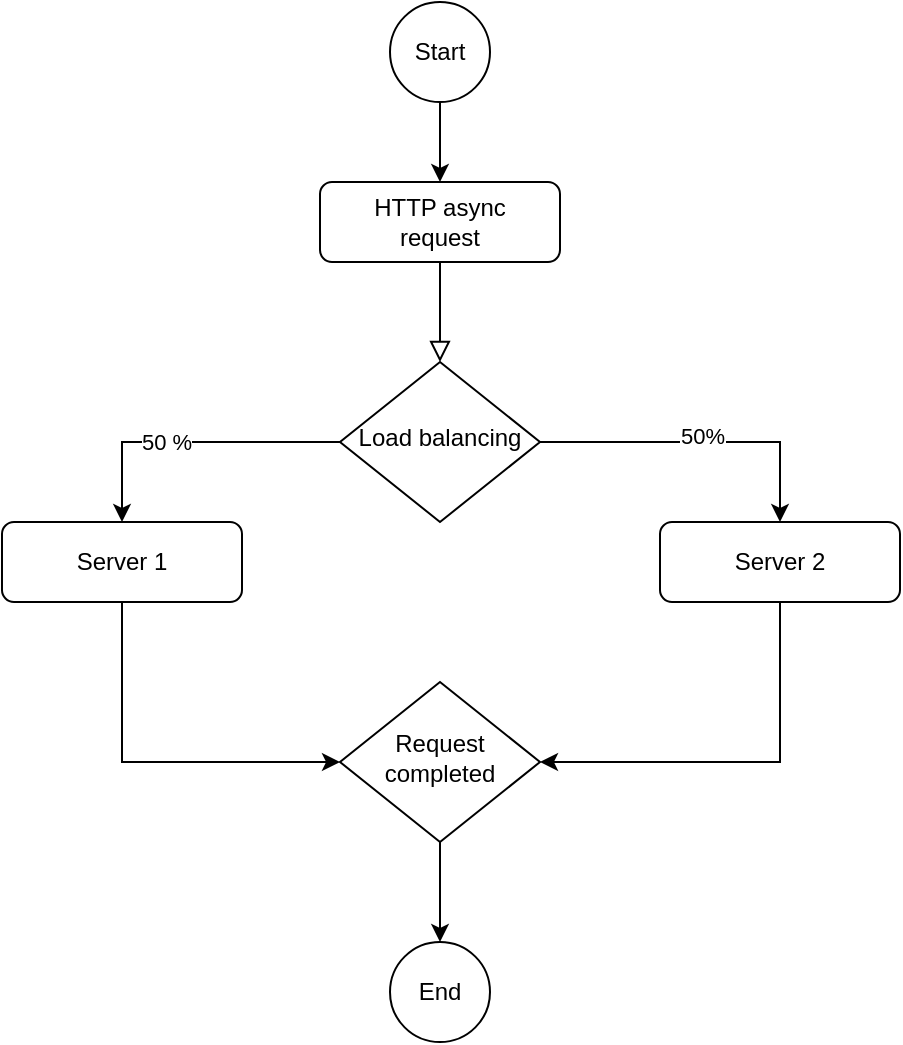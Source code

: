 <mxfile version="14.7.3" type="device"><diagram id="C5RBs43oDa-KdzZeNtuy" name="Page-1"><mxGraphModel dx="1040" dy="1890" grid="1" gridSize="10" guides="1" tooltips="1" connect="1" arrows="1" fold="1" page="1" pageScale="1" pageWidth="827" pageHeight="1169" math="0" shadow="0"><root><mxCell id="WIyWlLk6GJQsqaUBKTNV-0"/><mxCell id="WIyWlLk6GJQsqaUBKTNV-1" parent="WIyWlLk6GJQsqaUBKTNV-0"/><mxCell id="WIyWlLk6GJQsqaUBKTNV-2" value="" style="rounded=0;html=1;jettySize=auto;orthogonalLoop=1;fontSize=11;endArrow=block;endFill=0;endSize=8;strokeWidth=1;shadow=0;labelBackgroundColor=none;edgeStyle=orthogonalEdgeStyle;" parent="WIyWlLk6GJQsqaUBKTNV-1" source="WIyWlLk6GJQsqaUBKTNV-3" target="WIyWlLk6GJQsqaUBKTNV-6" edge="1"><mxGeometry relative="1" as="geometry"/></mxCell><mxCell id="WIyWlLk6GJQsqaUBKTNV-3" value="HTTP async&lt;br&gt;request" style="rounded=1;whiteSpace=wrap;html=1;fontSize=12;glass=0;strokeWidth=1;shadow=0;" parent="WIyWlLk6GJQsqaUBKTNV-1" vertex="1"><mxGeometry x="160" y="80" width="120" height="40" as="geometry"/></mxCell><mxCell id="CZrECpnNLBhonDNyVh2M-3" style="edgeStyle=orthogonalEdgeStyle;rounded=0;orthogonalLoop=1;jettySize=auto;html=1;entryX=0.5;entryY=0;entryDx=0;entryDy=0;" edge="1" parent="WIyWlLk6GJQsqaUBKTNV-1" source="WIyWlLk6GJQsqaUBKTNV-6" target="CZrECpnNLBhonDNyVh2M-2"><mxGeometry relative="1" as="geometry"><mxPoint x="50" y="170" as="targetPoint"/></mxGeometry></mxCell><mxCell id="CZrECpnNLBhonDNyVh2M-4" value="50 %" style="edgeLabel;html=1;align=center;verticalAlign=middle;resizable=0;points=[];" vertex="1" connectable="0" parent="CZrECpnNLBhonDNyVh2M-3"><mxGeometry x="0.173" relative="1" as="geometry"><mxPoint as="offset"/></mxGeometry></mxCell><mxCell id="CZrECpnNLBhonDNyVh2M-5" style="edgeStyle=orthogonalEdgeStyle;rounded=0;orthogonalLoop=1;jettySize=auto;html=1;entryX=0.5;entryY=0;entryDx=0;entryDy=0;" edge="1" parent="WIyWlLk6GJQsqaUBKTNV-1" source="WIyWlLk6GJQsqaUBKTNV-6" target="WIyWlLk6GJQsqaUBKTNV-7"><mxGeometry relative="1" as="geometry"/></mxCell><mxCell id="CZrECpnNLBhonDNyVh2M-6" value="50%&lt;br&gt;" style="edgeLabel;html=1;align=center;verticalAlign=middle;resizable=0;points=[];" vertex="1" connectable="0" parent="CZrECpnNLBhonDNyVh2M-5"><mxGeometry x="0.011" y="3" relative="1" as="geometry"><mxPoint as="offset"/></mxGeometry></mxCell><mxCell id="WIyWlLk6GJQsqaUBKTNV-6" value="Load balancing" style="rhombus;whiteSpace=wrap;html=1;shadow=0;fontFamily=Helvetica;fontSize=12;align=center;strokeWidth=1;spacing=6;spacingTop=-4;" parent="WIyWlLk6GJQsqaUBKTNV-1" vertex="1"><mxGeometry x="170" y="170" width="100" height="80" as="geometry"/></mxCell><mxCell id="CZrECpnNLBhonDNyVh2M-10" style="edgeStyle=orthogonalEdgeStyle;rounded=0;orthogonalLoop=1;jettySize=auto;html=1;entryX=1;entryY=0.5;entryDx=0;entryDy=0;exitX=0.5;exitY=1;exitDx=0;exitDy=0;" edge="1" parent="WIyWlLk6GJQsqaUBKTNV-1" source="WIyWlLk6GJQsqaUBKTNV-7" target="CZrECpnNLBhonDNyVh2M-7"><mxGeometry relative="1" as="geometry"/></mxCell><mxCell id="WIyWlLk6GJQsqaUBKTNV-7" value="Server 2" style="rounded=1;whiteSpace=wrap;html=1;fontSize=12;glass=0;strokeWidth=1;shadow=0;" parent="WIyWlLk6GJQsqaUBKTNV-1" vertex="1"><mxGeometry x="330" y="250" width="120" height="40" as="geometry"/></mxCell><mxCell id="CZrECpnNLBhonDNyVh2M-12" style="edgeStyle=orthogonalEdgeStyle;rounded=0;orthogonalLoop=1;jettySize=auto;html=1;entryX=0.5;entryY=0;entryDx=0;entryDy=0;" edge="1" parent="WIyWlLk6GJQsqaUBKTNV-1" source="CZrECpnNLBhonDNyVh2M-0" target="WIyWlLk6GJQsqaUBKTNV-3"><mxGeometry relative="1" as="geometry"/></mxCell><mxCell id="CZrECpnNLBhonDNyVh2M-0" value="Start" style="ellipse;whiteSpace=wrap;html=1;aspect=fixed;" vertex="1" parent="WIyWlLk6GJQsqaUBKTNV-1"><mxGeometry x="195" y="-10" width="50" height="50" as="geometry"/></mxCell><mxCell id="CZrECpnNLBhonDNyVh2M-9" style="edgeStyle=orthogonalEdgeStyle;rounded=0;orthogonalLoop=1;jettySize=auto;html=1;entryX=0;entryY=0.5;entryDx=0;entryDy=0;exitX=0.5;exitY=1;exitDx=0;exitDy=0;" edge="1" parent="WIyWlLk6GJQsqaUBKTNV-1" source="CZrECpnNLBhonDNyVh2M-2" target="CZrECpnNLBhonDNyVh2M-7"><mxGeometry relative="1" as="geometry"/></mxCell><mxCell id="CZrECpnNLBhonDNyVh2M-2" value="Server 1&lt;br&gt;" style="rounded=1;whiteSpace=wrap;html=1;fontSize=12;glass=0;strokeWidth=1;shadow=0;" vertex="1" parent="WIyWlLk6GJQsqaUBKTNV-1"><mxGeometry x="1" y="250" width="120" height="40" as="geometry"/></mxCell><mxCell id="CZrECpnNLBhonDNyVh2M-11" style="edgeStyle=orthogonalEdgeStyle;rounded=0;orthogonalLoop=1;jettySize=auto;html=1;" edge="1" parent="WIyWlLk6GJQsqaUBKTNV-1" source="CZrECpnNLBhonDNyVh2M-7" target="CZrECpnNLBhonDNyVh2M-8"><mxGeometry relative="1" as="geometry"/></mxCell><mxCell id="CZrECpnNLBhonDNyVh2M-7" value="Request completed" style="rhombus;whiteSpace=wrap;html=1;shadow=0;fontFamily=Helvetica;fontSize=12;align=center;strokeWidth=1;spacing=6;spacingTop=-4;" vertex="1" parent="WIyWlLk6GJQsqaUBKTNV-1"><mxGeometry x="170" y="330" width="100" height="80" as="geometry"/></mxCell><mxCell id="CZrECpnNLBhonDNyVh2M-8" value="End" style="ellipse;whiteSpace=wrap;html=1;aspect=fixed;" vertex="1" parent="WIyWlLk6GJQsqaUBKTNV-1"><mxGeometry x="195" y="460" width="50" height="50" as="geometry"/></mxCell></root></mxGraphModel></diagram></mxfile>